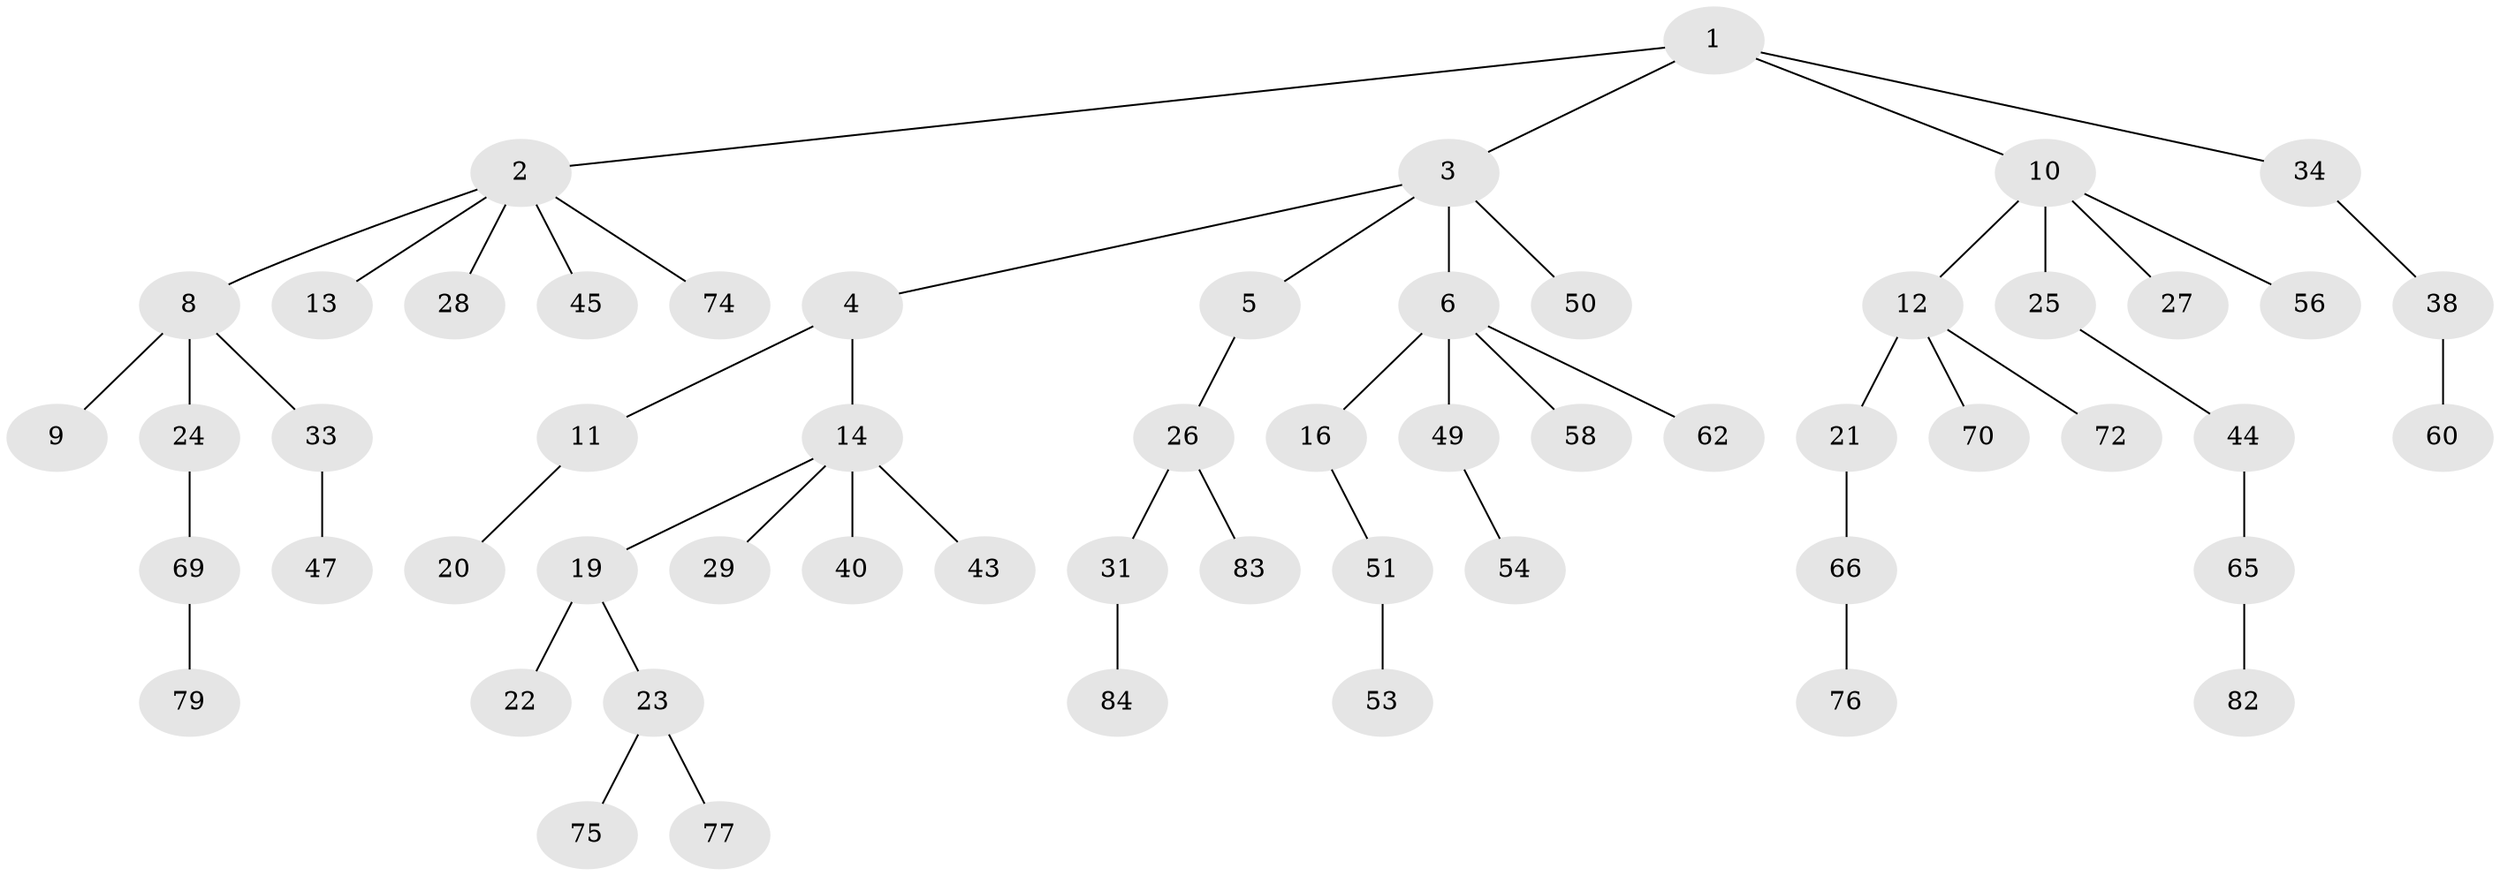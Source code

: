 // original degree distribution, {4: 0.06976744186046512, 6: 0.011627906976744186, 3: 0.12790697674418605, 5: 0.046511627906976744, 2: 0.26744186046511625, 1: 0.47674418604651164}
// Generated by graph-tools (version 1.1) at 2025/42/03/06/25 10:42:04]
// undirected, 56 vertices, 55 edges
graph export_dot {
graph [start="1"]
  node [color=gray90,style=filled];
  1 [super="+15"];
  2 [super="+7"];
  3 [super="+64"];
  4;
  5 [super="+59"];
  6 [super="+32"];
  8 [super="+37"];
  9 [super="+39"];
  10 [super="+18"];
  11 [super="+57"];
  12 [super="+52"];
  13;
  14 [super="+17"];
  16;
  19 [super="+42"];
  20 [super="+78"];
  21 [super="+80"];
  22;
  23 [super="+35"];
  24 [super="+46"];
  25 [super="+36"];
  26 [super="+30"];
  27 [super="+48"];
  28;
  29;
  31 [super="+41"];
  33 [super="+68"];
  34 [super="+61"];
  38 [super="+86"];
  40;
  43;
  44 [super="+63"];
  45;
  47;
  49 [super="+85"];
  50;
  51 [super="+55"];
  53;
  54;
  56 [super="+67"];
  58;
  60;
  62 [super="+81"];
  65;
  66 [super="+73"];
  69 [super="+71"];
  70;
  72;
  74;
  75;
  76;
  77;
  79;
  82;
  83;
  84;
  1 -- 2;
  1 -- 3;
  1 -- 10;
  1 -- 34;
  2 -- 8;
  2 -- 28;
  2 -- 13;
  2 -- 45;
  2 -- 74;
  3 -- 4;
  3 -- 5;
  3 -- 6;
  3 -- 50;
  4 -- 11;
  4 -- 14;
  5 -- 26;
  6 -- 16;
  6 -- 49;
  6 -- 58;
  6 -- 62;
  8 -- 9;
  8 -- 24;
  8 -- 33;
  10 -- 12;
  10 -- 25;
  10 -- 56;
  10 -- 27;
  11 -- 20;
  12 -- 21;
  12 -- 70;
  12 -- 72;
  14 -- 29;
  14 -- 40;
  14 -- 43;
  14 -- 19;
  16 -- 51;
  19 -- 22;
  19 -- 23;
  21 -- 66;
  23 -- 75;
  23 -- 77;
  24 -- 69;
  25 -- 44;
  26 -- 31;
  26 -- 83;
  31 -- 84;
  33 -- 47;
  34 -- 38;
  38 -- 60;
  44 -- 65;
  49 -- 54;
  51 -- 53;
  65 -- 82;
  66 -- 76;
  69 -- 79;
}
